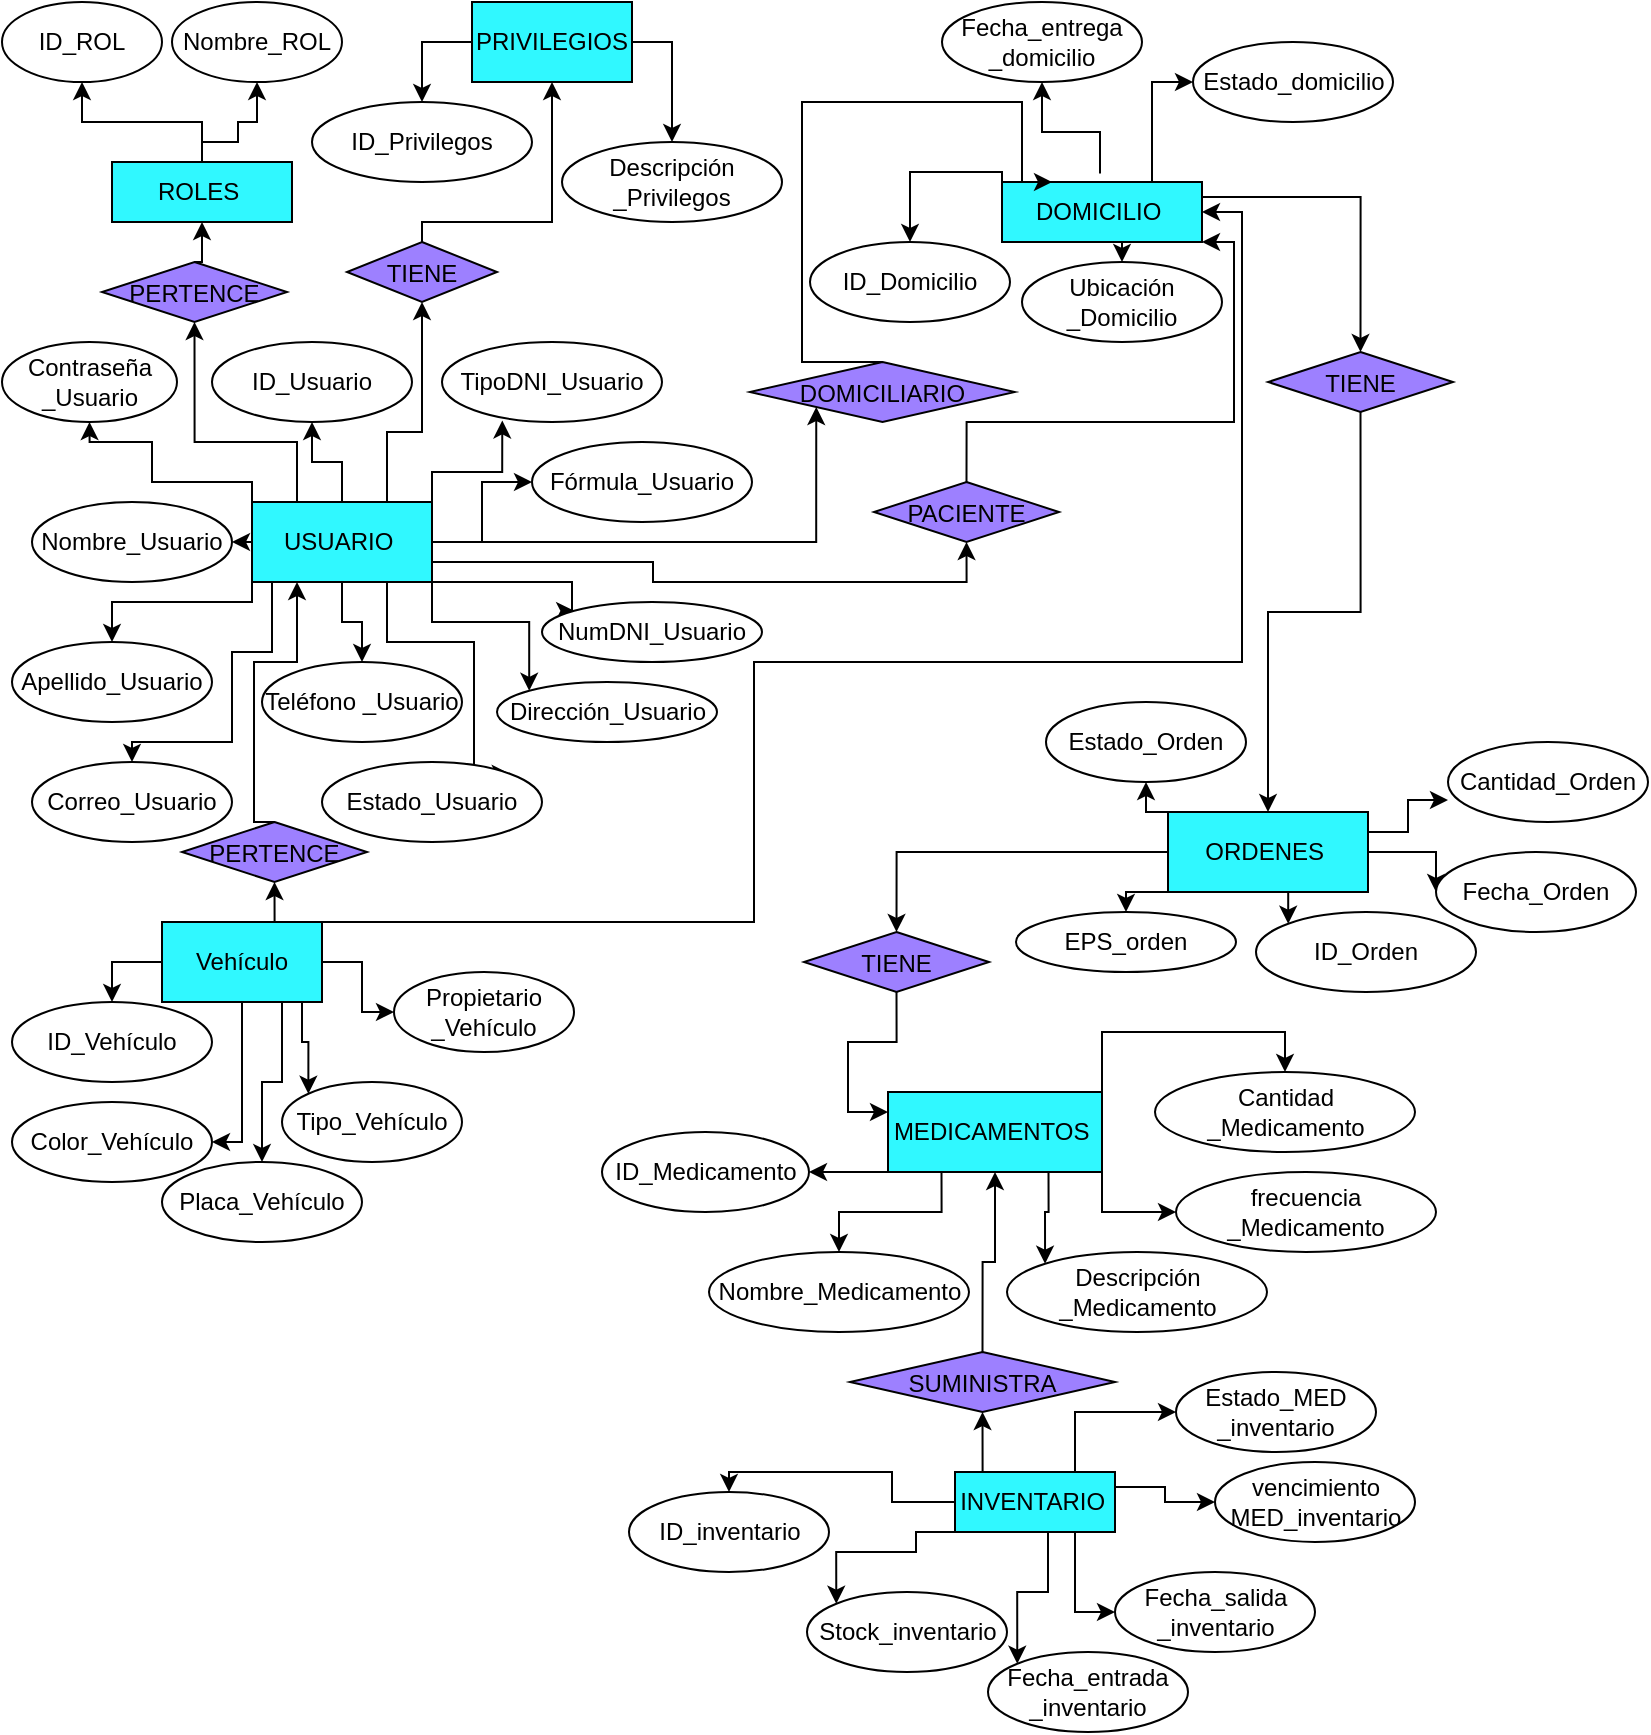 <mxfile version="25.0.1">
  <diagram name="Página-1" id="BkU9QhQUIdd68A8L0P6W">
    <mxGraphModel dx="1105" dy="510" grid="1" gridSize="10" guides="1" tooltips="1" connect="1" arrows="1" fold="1" page="1" pageScale="1" pageWidth="827" pageHeight="1169" math="0" shadow="0">
      <root>
        <mxCell id="0" />
        <mxCell id="1" parent="0" />
        <mxCell id="xaVwnvX1pW1te5dj2mxQ-4" style="edgeStyle=orthogonalEdgeStyle;rounded=0;orthogonalLoop=1;jettySize=auto;html=1;entryX=0.5;entryY=1;entryDx=0;entryDy=0;" parent="1" source="90ok9S_lP7ERI0MDJw1I-1" target="xaVwnvX1pW1te5dj2mxQ-1" edge="1">
          <mxGeometry relative="1" as="geometry">
            <mxPoint x="49" y="110" as="targetPoint" />
          </mxGeometry>
        </mxCell>
        <mxCell id="xaVwnvX1pW1te5dj2mxQ-5" style="edgeStyle=orthogonalEdgeStyle;rounded=0;orthogonalLoop=1;jettySize=auto;html=1;exitX=0.5;exitY=1;exitDx=0;exitDy=0;entryX=0.5;entryY=1;entryDx=0;entryDy=0;" parent="1" source="90ok9S_lP7ERI0MDJw1I-1" target="xaVwnvX1pW1te5dj2mxQ-3" edge="1">
          <mxGeometry relative="1" as="geometry">
            <mxPoint x="134" y="120" as="targetPoint" />
            <Array as="points">
              <mxPoint x="104" y="130" />
              <mxPoint x="122" y="130" />
              <mxPoint x="122" y="120" />
            </Array>
          </mxGeometry>
        </mxCell>
        <mxCell id="90ok9S_lP7ERI0MDJw1I-1" value="ROLES&amp;nbsp;" style="rounded=0;whiteSpace=wrap;html=1;fillColor=#30F8FF;" parent="1" vertex="1">
          <mxGeometry x="59" y="140" width="90" height="30" as="geometry" />
        </mxCell>
        <mxCell id="xaVwnvX1pW1te5dj2mxQ-7" style="edgeStyle=orthogonalEdgeStyle;rounded=0;orthogonalLoop=1;jettySize=auto;html=1;exitX=0.5;exitY=1;exitDx=0;exitDy=0;entryX=0.5;entryY=0;entryDx=0;entryDy=0;" parent="1" source="90ok9S_lP7ERI0MDJw1I-2" target="xaVwnvX1pW1te5dj2mxQ-10" edge="1">
          <mxGeometry relative="1" as="geometry">
            <mxPoint x="174" y="370" as="targetPoint" />
            <Array as="points">
              <mxPoint x="139" y="350" />
              <mxPoint x="139" y="385" />
              <mxPoint x="119" y="385" />
              <mxPoint x="119" y="430" />
              <mxPoint x="69" y="430" />
            </Array>
          </mxGeometry>
        </mxCell>
        <mxCell id="xaVwnvX1pW1te5dj2mxQ-14" style="edgeStyle=orthogonalEdgeStyle;rounded=0;orthogonalLoop=1;jettySize=auto;html=1;exitX=0;exitY=0.5;exitDx=0;exitDy=0;entryX=1;entryY=0.5;entryDx=0;entryDy=0;" parent="1" source="90ok9S_lP7ERI0MDJw1I-2" target="xaVwnvX1pW1te5dj2mxQ-8" edge="1">
          <mxGeometry relative="1" as="geometry" />
        </mxCell>
        <mxCell id="xaVwnvX1pW1te5dj2mxQ-15" style="edgeStyle=orthogonalEdgeStyle;rounded=0;orthogonalLoop=1;jettySize=auto;html=1;exitX=0;exitY=0.75;exitDx=0;exitDy=0;entryX=0.5;entryY=0;entryDx=0;entryDy=0;" parent="1" source="90ok9S_lP7ERI0MDJw1I-2" target="xaVwnvX1pW1te5dj2mxQ-9" edge="1">
          <mxGeometry relative="1" as="geometry">
            <Array as="points">
              <mxPoint x="129" y="360" />
            </Array>
          </mxGeometry>
        </mxCell>
        <mxCell id="xaVwnvX1pW1te5dj2mxQ-17" style="edgeStyle=orthogonalEdgeStyle;rounded=0;orthogonalLoop=1;jettySize=auto;html=1;exitX=0;exitY=0;exitDx=0;exitDy=0;entryX=0.5;entryY=1;entryDx=0;entryDy=0;" parent="1" source="90ok9S_lP7ERI0MDJw1I-2" target="xaVwnvX1pW1te5dj2mxQ-16" edge="1">
          <mxGeometry relative="1" as="geometry">
            <Array as="points">
              <mxPoint x="129" y="300" />
              <mxPoint x="79" y="300" />
              <mxPoint x="79" y="280" />
            </Array>
          </mxGeometry>
        </mxCell>
        <mxCell id="xaVwnvX1pW1te5dj2mxQ-18" style="edgeStyle=orthogonalEdgeStyle;rounded=0;orthogonalLoop=1;jettySize=auto;html=1;exitX=0.5;exitY=0;exitDx=0;exitDy=0;entryX=0.5;entryY=1;entryDx=0;entryDy=0;" parent="1" source="90ok9S_lP7ERI0MDJw1I-2" target="xaVwnvX1pW1te5dj2mxQ-12" edge="1">
          <mxGeometry relative="1" as="geometry" />
        </mxCell>
        <mxCell id="xaVwnvX1pW1te5dj2mxQ-21" style="edgeStyle=orthogonalEdgeStyle;rounded=0;orthogonalLoop=1;jettySize=auto;html=1;exitX=0.5;exitY=1;exitDx=0;exitDy=0;entryX=0.5;entryY=0;entryDx=0;entryDy=0;" parent="1" source="90ok9S_lP7ERI0MDJw1I-2" target="xaVwnvX1pW1te5dj2mxQ-13" edge="1">
          <mxGeometry relative="1" as="geometry" />
        </mxCell>
        <mxCell id="xaVwnvX1pW1te5dj2mxQ-43" style="edgeStyle=orthogonalEdgeStyle;rounded=0;orthogonalLoop=1;jettySize=auto;html=1;exitX=1;exitY=0.5;exitDx=0;exitDy=0;entryX=0;entryY=0.5;entryDx=0;entryDy=0;" parent="1" source="90ok9S_lP7ERI0MDJw1I-2" target="xaVwnvX1pW1te5dj2mxQ-42" edge="1">
          <mxGeometry relative="1" as="geometry">
            <Array as="points">
              <mxPoint x="244" y="330" />
              <mxPoint x="244" y="300" />
            </Array>
          </mxGeometry>
        </mxCell>
        <mxCell id="xaVwnvX1pW1te5dj2mxQ-90" style="edgeStyle=orthogonalEdgeStyle;rounded=0;orthogonalLoop=1;jettySize=auto;html=1;exitX=0.75;exitY=0;exitDx=0;exitDy=0;entryX=0.5;entryY=1;entryDx=0;entryDy=0;" parent="1" source="90ok9S_lP7ERI0MDJw1I-2" target="xaVwnvX1pW1te5dj2mxQ-91" edge="1">
          <mxGeometry relative="1" as="geometry">
            <mxPoint x="314" y="210" as="targetPoint" />
            <Array as="points">
              <mxPoint x="197" y="275" />
              <mxPoint x="214" y="275" />
              <mxPoint x="214" y="210" />
            </Array>
          </mxGeometry>
        </mxCell>
        <mxCell id="xaVwnvX1pW1te5dj2mxQ-99" style="edgeStyle=orthogonalEdgeStyle;rounded=0;orthogonalLoop=1;jettySize=auto;html=1;exitX=0.25;exitY=0;exitDx=0;exitDy=0;entryX=0.5;entryY=1;entryDx=0;entryDy=0;" parent="1" source="90ok9S_lP7ERI0MDJw1I-2" target="xaVwnvX1pW1te5dj2mxQ-95" edge="1">
          <mxGeometry relative="1" as="geometry">
            <Array as="points">
              <mxPoint x="152" y="280" />
              <mxPoint x="100" y="280" />
            </Array>
          </mxGeometry>
        </mxCell>
        <mxCell id="xaVwnvX1pW1te5dj2mxQ-105" style="edgeStyle=orthogonalEdgeStyle;rounded=0;orthogonalLoop=1;jettySize=auto;html=1;exitX=1;exitY=0.75;exitDx=0;exitDy=0;entryX=0.5;entryY=1;entryDx=0;entryDy=0;" parent="1" source="90ok9S_lP7ERI0MDJw1I-2" target="xaVwnvX1pW1te5dj2mxQ-103" edge="1">
          <mxGeometry relative="1" as="geometry" />
        </mxCell>
        <mxCell id="xaVwnvX1pW1te5dj2mxQ-106" style="edgeStyle=orthogonalEdgeStyle;rounded=0;orthogonalLoop=1;jettySize=auto;html=1;exitX=1;exitY=0.75;exitDx=0;exitDy=0;entryX=0;entryY=1;entryDx=0;entryDy=0;" parent="1" source="90ok9S_lP7ERI0MDJw1I-2" target="xaVwnvX1pW1te5dj2mxQ-104" edge="1">
          <mxGeometry relative="1" as="geometry">
            <Array as="points">
              <mxPoint x="219" y="330" />
              <mxPoint x="411" y="330" />
            </Array>
          </mxGeometry>
        </mxCell>
        <mxCell id="wxssQNWGxN7WhbjY_FcK-8" style="edgeStyle=orthogonalEdgeStyle;rounded=0;orthogonalLoop=1;jettySize=auto;html=1;exitX=0.75;exitY=1;exitDx=0;exitDy=0;entryX=1;entryY=0;entryDx=0;entryDy=0;" parent="1" source="90ok9S_lP7ERI0MDJw1I-2" target="xaVwnvX1pW1te5dj2mxQ-26" edge="1">
          <mxGeometry relative="1" as="geometry">
            <Array as="points">
              <mxPoint x="197" y="380" />
              <mxPoint x="240" y="380" />
              <mxPoint x="240" y="446" />
            </Array>
          </mxGeometry>
        </mxCell>
        <mxCell id="wxssQNWGxN7WhbjY_FcK-14" style="edgeStyle=orthogonalEdgeStyle;rounded=0;orthogonalLoop=1;jettySize=auto;html=1;exitX=1;exitY=1;exitDx=0;exitDy=0;entryX=0;entryY=0;entryDx=0;entryDy=0;" parent="1" source="90ok9S_lP7ERI0MDJw1I-2" target="xaVwnvX1pW1te5dj2mxQ-11" edge="1">
          <mxGeometry relative="1" as="geometry">
            <Array as="points">
              <mxPoint x="219" y="370" />
              <mxPoint x="267" y="370" />
            </Array>
          </mxGeometry>
        </mxCell>
        <mxCell id="wxssQNWGxN7WhbjY_FcK-15" style="edgeStyle=orthogonalEdgeStyle;rounded=0;orthogonalLoop=1;jettySize=auto;html=1;exitX=1;exitY=1;exitDx=0;exitDy=0;entryX=0;entryY=0;entryDx=0;entryDy=0;" parent="1" source="90ok9S_lP7ERI0MDJw1I-2" target="xaVwnvX1pW1te5dj2mxQ-19" edge="1">
          <mxGeometry relative="1" as="geometry">
            <Array as="points">
              <mxPoint x="289" y="350" />
            </Array>
          </mxGeometry>
        </mxCell>
        <mxCell id="90ok9S_lP7ERI0MDJw1I-2" value="USUARIO&amp;nbsp;" style="rounded=0;whiteSpace=wrap;html=1;fillColor=#30F8FF;" parent="1" vertex="1">
          <mxGeometry x="129" y="310" width="90" height="40" as="geometry" />
        </mxCell>
        <mxCell id="xaVwnvX1pW1te5dj2mxQ-69" style="edgeStyle=orthogonalEdgeStyle;rounded=0;orthogonalLoop=1;jettySize=auto;html=1;exitX=0;exitY=1;exitDx=0;exitDy=0;entryX=0.5;entryY=0;entryDx=0;entryDy=0;" parent="1" source="90ok9S_lP7ERI0MDJw1I-3" target="xaVwnvX1pW1te5dj2mxQ-68" edge="1">
          <mxGeometry relative="1" as="geometry">
            <Array as="points">
              <mxPoint x="504" y="145" />
              <mxPoint x="458" y="145" />
            </Array>
          </mxGeometry>
        </mxCell>
        <mxCell id="xaVwnvX1pW1te5dj2mxQ-85" style="edgeStyle=orthogonalEdgeStyle;rounded=0;orthogonalLoop=1;jettySize=auto;html=1;exitX=0.5;exitY=1;exitDx=0;exitDy=0;entryX=0.5;entryY=0;entryDx=0;entryDy=0;" parent="1" source="90ok9S_lP7ERI0MDJw1I-3" target="xaVwnvX1pW1te5dj2mxQ-83" edge="1">
          <mxGeometry relative="1" as="geometry" />
        </mxCell>
        <mxCell id="xaVwnvX1pW1te5dj2mxQ-110" style="edgeStyle=orthogonalEdgeStyle;rounded=0;orthogonalLoop=1;jettySize=auto;html=1;exitX=1;exitY=0.25;exitDx=0;exitDy=0;entryX=0.5;entryY=0;entryDx=0;entryDy=0;" parent="1" source="90ok9S_lP7ERI0MDJw1I-3" target="xaVwnvX1pW1te5dj2mxQ-118" edge="1">
          <mxGeometry relative="1" as="geometry">
            <mxPoint x="704" y="210" as="targetPoint" />
          </mxGeometry>
        </mxCell>
        <mxCell id="wxssQNWGxN7WhbjY_FcK-12" style="edgeStyle=orthogonalEdgeStyle;rounded=0;orthogonalLoop=1;jettySize=auto;html=1;exitX=0.75;exitY=0;exitDx=0;exitDy=0;entryX=0;entryY=0.5;entryDx=0;entryDy=0;" parent="1" source="90ok9S_lP7ERI0MDJw1I-3" target="wxssQNWGxN7WhbjY_FcK-11" edge="1">
          <mxGeometry relative="1" as="geometry" />
        </mxCell>
        <mxCell id="90ok9S_lP7ERI0MDJw1I-3" value="DOMICILIO&amp;nbsp;" style="rounded=0;whiteSpace=wrap;html=1;fillColor=#30F8FF;" parent="1" vertex="1">
          <mxGeometry x="504" y="150" width="100" height="30" as="geometry" />
        </mxCell>
        <mxCell id="xaVwnvX1pW1te5dj2mxQ-64" style="edgeStyle=orthogonalEdgeStyle;rounded=0;orthogonalLoop=1;jettySize=auto;html=1;exitX=0.49;exitY=-0.14;exitDx=0;exitDy=0;entryX=0.5;entryY=1;entryDx=0;entryDy=0;exitPerimeter=0;" parent="1" source="90ok9S_lP7ERI0MDJw1I-3" target="xaVwnvX1pW1te5dj2mxQ-63" edge="1">
          <mxGeometry relative="1" as="geometry" />
        </mxCell>
        <mxCell id="xaVwnvX1pW1te5dj2mxQ-40" style="edgeStyle=orthogonalEdgeStyle;rounded=0;orthogonalLoop=1;jettySize=auto;html=1;exitX=0;exitY=0.5;exitDx=0;exitDy=0;entryX=1;entryY=0.5;entryDx=0;entryDy=0;" parent="1" source="90ok9S_lP7ERI0MDJw1I-5" target="xaVwnvX1pW1te5dj2mxQ-38" edge="1">
          <mxGeometry relative="1" as="geometry">
            <Array as="points">
              <mxPoint x="480.5" y="635" />
            </Array>
          </mxGeometry>
        </mxCell>
        <mxCell id="xaVwnvX1pW1te5dj2mxQ-41" style="edgeStyle=orthogonalEdgeStyle;rounded=0;orthogonalLoop=1;jettySize=auto;html=1;exitX=0.25;exitY=1;exitDx=0;exitDy=0;" parent="1" source="90ok9S_lP7ERI0MDJw1I-5" target="xaVwnvX1pW1te5dj2mxQ-39" edge="1">
          <mxGeometry relative="1" as="geometry">
            <mxPoint x="467.5" y="645" as="sourcePoint" />
          </mxGeometry>
        </mxCell>
        <mxCell id="xaVwnvX1pW1te5dj2mxQ-45" style="edgeStyle=orthogonalEdgeStyle;rounded=0;orthogonalLoop=1;jettySize=auto;html=1;exitX=0.75;exitY=1;exitDx=0;exitDy=0;entryX=0;entryY=0;entryDx=0;entryDy=0;" parent="1" source="90ok9S_lP7ERI0MDJw1I-5" target="xaVwnvX1pW1te5dj2mxQ-44" edge="1">
          <mxGeometry relative="1" as="geometry" />
        </mxCell>
        <mxCell id="wxssQNWGxN7WhbjY_FcK-4" style="edgeStyle=orthogonalEdgeStyle;rounded=0;orthogonalLoop=1;jettySize=auto;html=1;exitX=1;exitY=0;exitDx=0;exitDy=0;entryX=0.5;entryY=0;entryDx=0;entryDy=0;" parent="1" source="90ok9S_lP7ERI0MDJw1I-5" target="wxssQNWGxN7WhbjY_FcK-2" edge="1">
          <mxGeometry relative="1" as="geometry">
            <Array as="points">
              <mxPoint x="554" y="575" />
              <mxPoint x="646" y="575" />
            </Array>
          </mxGeometry>
        </mxCell>
        <mxCell id="wxssQNWGxN7WhbjY_FcK-5" style="edgeStyle=orthogonalEdgeStyle;rounded=0;orthogonalLoop=1;jettySize=auto;html=1;exitX=1;exitY=1;exitDx=0;exitDy=0;entryX=0;entryY=0.5;entryDx=0;entryDy=0;" parent="1" source="90ok9S_lP7ERI0MDJw1I-5" target="wxssQNWGxN7WhbjY_FcK-1" edge="1">
          <mxGeometry relative="1" as="geometry" />
        </mxCell>
        <mxCell id="90ok9S_lP7ERI0MDJw1I-5" value="MEDICAMENTOS&amp;nbsp;" style="rounded=0;whiteSpace=wrap;html=1;fillColor=#30F8FF;" parent="1" vertex="1">
          <mxGeometry x="447" y="605" width="107" height="40" as="geometry" />
        </mxCell>
        <mxCell id="xaVwnvX1pW1te5dj2mxQ-48" style="edgeStyle=orthogonalEdgeStyle;rounded=0;orthogonalLoop=1;jettySize=auto;html=1;exitX=0;exitY=0.5;exitDx=0;exitDy=0;entryX=0.5;entryY=0;entryDx=0;entryDy=0;" parent="1" source="90ok9S_lP7ERI0MDJw1I-6" target="xaVwnvX1pW1te5dj2mxQ-46" edge="1">
          <mxGeometry relative="1" as="geometry">
            <Array as="points">
              <mxPoint x="449" y="810" />
              <mxPoint x="449" y="795" />
              <mxPoint x="368" y="795" />
            </Array>
          </mxGeometry>
        </mxCell>
        <mxCell id="xaVwnvX1pW1te5dj2mxQ-49" style="edgeStyle=orthogonalEdgeStyle;rounded=0;orthogonalLoop=1;jettySize=auto;html=1;exitX=0.25;exitY=1;exitDx=0;exitDy=0;entryX=0;entryY=0;entryDx=0;entryDy=0;" parent="1" source="90ok9S_lP7ERI0MDJw1I-6" target="xaVwnvX1pW1te5dj2mxQ-47" edge="1">
          <mxGeometry relative="1" as="geometry">
            <Array as="points">
              <mxPoint x="461" y="825" />
              <mxPoint x="461" y="835" />
              <mxPoint x="421" y="835" />
            </Array>
          </mxGeometry>
        </mxCell>
        <mxCell id="xaVwnvX1pW1te5dj2mxQ-51" style="edgeStyle=orthogonalEdgeStyle;rounded=0;orthogonalLoop=1;jettySize=auto;html=1;exitX=1;exitY=0.75;exitDx=0;exitDy=0;entryX=0;entryY=0;entryDx=0;entryDy=0;" parent="1" source="90ok9S_lP7ERI0MDJw1I-6" target="xaVwnvX1pW1te5dj2mxQ-50" edge="1">
          <mxGeometry relative="1" as="geometry">
            <Array as="points">
              <mxPoint x="527" y="818" />
              <mxPoint x="527" y="855" />
              <mxPoint x="512" y="855" />
            </Array>
          </mxGeometry>
        </mxCell>
        <mxCell id="xaVwnvX1pW1te5dj2mxQ-115" style="edgeStyle=orthogonalEdgeStyle;rounded=0;orthogonalLoop=1;jettySize=auto;html=1;exitX=0.5;exitY=0;exitDx=0;exitDy=0;entryX=0.5;entryY=1;entryDx=0;entryDy=0;" parent="1" source="90ok9S_lP7ERI0MDJw1I-6" target="xaVwnvX1pW1te5dj2mxQ-111" edge="1">
          <mxGeometry relative="1" as="geometry" />
        </mxCell>
        <mxCell id="wxssQNWGxN7WhbjY_FcK-20" style="edgeStyle=orthogonalEdgeStyle;rounded=0;orthogonalLoop=1;jettySize=auto;html=1;exitX=0.75;exitY=1;exitDx=0;exitDy=0;entryX=0;entryY=0.5;entryDx=0;entryDy=0;" parent="1" source="90ok9S_lP7ERI0MDJw1I-6" target="wxssQNWGxN7WhbjY_FcK-17" edge="1">
          <mxGeometry relative="1" as="geometry" />
        </mxCell>
        <mxCell id="wxssQNWGxN7WhbjY_FcK-21" style="edgeStyle=orthogonalEdgeStyle;rounded=0;orthogonalLoop=1;jettySize=auto;html=1;exitX=1;exitY=0.25;exitDx=0;exitDy=0;entryX=0;entryY=0.5;entryDx=0;entryDy=0;" parent="1" source="90ok9S_lP7ERI0MDJw1I-6" target="wxssQNWGxN7WhbjY_FcK-18" edge="1">
          <mxGeometry relative="1" as="geometry" />
        </mxCell>
        <mxCell id="wxssQNWGxN7WhbjY_FcK-23" style="edgeStyle=orthogonalEdgeStyle;rounded=0;orthogonalLoop=1;jettySize=auto;html=1;exitX=0.75;exitY=0;exitDx=0;exitDy=0;entryX=0;entryY=0.5;entryDx=0;entryDy=0;" parent="1" source="90ok9S_lP7ERI0MDJw1I-6" target="wxssQNWGxN7WhbjY_FcK-22" edge="1">
          <mxGeometry relative="1" as="geometry" />
        </mxCell>
        <mxCell id="90ok9S_lP7ERI0MDJw1I-6" value="INVENTARIO&amp;nbsp;" style="rounded=0;whiteSpace=wrap;html=1;fillColor=#30F8FF;" parent="1" vertex="1">
          <mxGeometry x="480.5" y="795" width="80" height="30" as="geometry" />
        </mxCell>
        <mxCell id="xaVwnvX1pW1te5dj2mxQ-59" style="edgeStyle=orthogonalEdgeStyle;rounded=0;orthogonalLoop=1;jettySize=auto;html=1;exitX=0.75;exitY=1;exitDx=0;exitDy=0;entryX=0;entryY=0;entryDx=0;entryDy=0;" parent="1" source="90ok9S_lP7ERI0MDJw1I-7" target="xaVwnvX1pW1te5dj2mxQ-56" edge="1">
          <mxGeometry relative="1" as="geometry" />
        </mxCell>
        <mxCell id="xaVwnvX1pW1te5dj2mxQ-60" style="edgeStyle=orthogonalEdgeStyle;rounded=0;orthogonalLoop=1;jettySize=auto;html=1;exitX=1;exitY=0.5;exitDx=0;exitDy=0;entryX=0;entryY=0.5;entryDx=0;entryDy=0;" parent="1" source="90ok9S_lP7ERI0MDJw1I-7" target="xaVwnvX1pW1te5dj2mxQ-57" edge="1">
          <mxGeometry relative="1" as="geometry" />
        </mxCell>
        <mxCell id="xaVwnvX1pW1te5dj2mxQ-61" style="edgeStyle=orthogonalEdgeStyle;rounded=0;orthogonalLoop=1;jettySize=auto;html=1;exitX=1;exitY=0.25;exitDx=0;exitDy=0;entryX=0;entryY=0.725;entryDx=0;entryDy=0;entryPerimeter=0;" parent="1" source="90ok9S_lP7ERI0MDJw1I-7" target="xaVwnvX1pW1te5dj2mxQ-62" edge="1">
          <mxGeometry relative="1" as="geometry">
            <mxPoint x="721" y="465" as="targetPoint" />
          </mxGeometry>
        </mxCell>
        <mxCell id="xaVwnvX1pW1te5dj2mxQ-123" style="edgeStyle=orthogonalEdgeStyle;rounded=0;orthogonalLoop=1;jettySize=auto;html=1;exitX=0.25;exitY=0;exitDx=0;exitDy=0;entryX=0.5;entryY=1;entryDx=0;entryDy=0;" parent="1" source="90ok9S_lP7ERI0MDJw1I-7" target="xaVwnvX1pW1te5dj2mxQ-124" edge="1">
          <mxGeometry relative="1" as="geometry">
            <mxPoint x="605.667" y="445" as="targetPoint" />
          </mxGeometry>
        </mxCell>
        <mxCell id="wxssQNWGxN7WhbjY_FcK-16" style="edgeStyle=orthogonalEdgeStyle;rounded=0;orthogonalLoop=1;jettySize=auto;html=1;exitX=0;exitY=1;exitDx=0;exitDy=0;entryX=0.5;entryY=0;entryDx=0;entryDy=0;" parent="1" source="90ok9S_lP7ERI0MDJw1I-7" target="xaVwnvX1pW1te5dj2mxQ-55" edge="1">
          <mxGeometry relative="1" as="geometry" />
        </mxCell>
        <mxCell id="f1HJiwLRENyDKbowDYg4-1" style="edgeStyle=orthogonalEdgeStyle;rounded=0;orthogonalLoop=1;jettySize=auto;html=1;exitX=0;exitY=0.5;exitDx=0;exitDy=0;entryX=0.5;entryY=0;entryDx=0;entryDy=0;" parent="1" source="90ok9S_lP7ERI0MDJw1I-7" target="xaVwnvX1pW1te5dj2mxQ-120" edge="1">
          <mxGeometry relative="1" as="geometry" />
        </mxCell>
        <mxCell id="90ok9S_lP7ERI0MDJw1I-7" value="ORDENES&amp;nbsp;" style="rounded=0;whiteSpace=wrap;html=1;fillColor=#30F8FF;" parent="1" vertex="1">
          <mxGeometry x="587" y="465" width="100" height="40" as="geometry" />
        </mxCell>
        <mxCell id="xaVwnvX1pW1te5dj2mxQ-1" value="ID_ROL" style="ellipse;whiteSpace=wrap;html=1;" parent="1" vertex="1">
          <mxGeometry x="4" y="60" width="80" height="40" as="geometry" />
        </mxCell>
        <mxCell id="xaVwnvX1pW1te5dj2mxQ-3" value="Nombre_ROL" style="ellipse;whiteSpace=wrap;html=1;" parent="1" vertex="1">
          <mxGeometry x="89" y="60" width="85" height="40" as="geometry" />
        </mxCell>
        <mxCell id="xaVwnvX1pW1te5dj2mxQ-8" value="Nombre_Usuario" style="ellipse;whiteSpace=wrap;html=1;" parent="1" vertex="1">
          <mxGeometry x="19" y="310" width="100" height="40" as="geometry" />
        </mxCell>
        <mxCell id="xaVwnvX1pW1te5dj2mxQ-9" value="Apellido_Usuario" style="ellipse;whiteSpace=wrap;html=1;" parent="1" vertex="1">
          <mxGeometry x="9" y="380" width="100" height="40" as="geometry" />
        </mxCell>
        <mxCell id="xaVwnvX1pW1te5dj2mxQ-10" value="Correo_Usuario" style="ellipse;whiteSpace=wrap;html=1;" parent="1" vertex="1">
          <mxGeometry x="19" y="440" width="100" height="40" as="geometry" />
        </mxCell>
        <mxCell id="xaVwnvX1pW1te5dj2mxQ-11" value="Dirección_Usuario" style="ellipse;whiteSpace=wrap;html=1;" parent="1" vertex="1">
          <mxGeometry x="251.5" y="400" width="110" height="30" as="geometry" />
        </mxCell>
        <mxCell id="xaVwnvX1pW1te5dj2mxQ-12" value="ID_Usuario" style="ellipse;whiteSpace=wrap;html=1;" parent="1" vertex="1">
          <mxGeometry x="109" y="230" width="100" height="40" as="geometry" />
        </mxCell>
        <mxCell id="xaVwnvX1pW1te5dj2mxQ-13" value="Teléfono _Usuario" style="ellipse;whiteSpace=wrap;html=1;" parent="1" vertex="1">
          <mxGeometry x="134" y="390" width="100" height="40" as="geometry" />
        </mxCell>
        <mxCell id="xaVwnvX1pW1te5dj2mxQ-16" value="Contraseña _Usuario" style="ellipse;whiteSpace=wrap;html=1;" parent="1" vertex="1">
          <mxGeometry x="4" y="230" width="87.5" height="40" as="geometry" />
        </mxCell>
        <mxCell id="xaVwnvX1pW1te5dj2mxQ-19" value="NumDNI_Usuario" style="ellipse;whiteSpace=wrap;html=1;" parent="1" vertex="1">
          <mxGeometry x="274" y="360" width="110" height="30" as="geometry" />
        </mxCell>
        <mxCell id="xaVwnvX1pW1te5dj2mxQ-20" value="TipoDNI_Usuario" style="ellipse;whiteSpace=wrap;html=1;" parent="1" vertex="1">
          <mxGeometry x="224" y="230" width="110" height="40" as="geometry" />
        </mxCell>
        <mxCell id="xaVwnvX1pW1te5dj2mxQ-22" style="edgeStyle=orthogonalEdgeStyle;rounded=0;orthogonalLoop=1;jettySize=auto;html=1;exitX=1;exitY=0.25;exitDx=0;exitDy=0;entryX=0.274;entryY=0.981;entryDx=0;entryDy=0;entryPerimeter=0;" parent="1" source="90ok9S_lP7ERI0MDJw1I-2" target="xaVwnvX1pW1te5dj2mxQ-20" edge="1">
          <mxGeometry relative="1" as="geometry">
            <Array as="points">
              <mxPoint x="219" y="295" />
              <mxPoint x="254" y="295" />
            </Array>
          </mxGeometry>
        </mxCell>
        <mxCell id="xaVwnvX1pW1te5dj2mxQ-26" value="Estado_Usuario" style="ellipse;whiteSpace=wrap;html=1;" parent="1" vertex="1">
          <mxGeometry x="164" y="440" width="110" height="40" as="geometry" />
        </mxCell>
        <mxCell id="xaVwnvX1pW1te5dj2mxQ-33" style="edgeStyle=orthogonalEdgeStyle;rounded=0;orthogonalLoop=1;jettySize=auto;html=1;exitX=0;exitY=0.5;exitDx=0;exitDy=0;entryX=0.5;entryY=0;entryDx=0;entryDy=0;" parent="1" source="xaVwnvX1pW1te5dj2mxQ-29" target="xaVwnvX1pW1te5dj2mxQ-31" edge="1">
          <mxGeometry relative="1" as="geometry">
            <Array as="points">
              <mxPoint x="214" y="80" />
            </Array>
          </mxGeometry>
        </mxCell>
        <mxCell id="xaVwnvX1pW1te5dj2mxQ-37" style="edgeStyle=orthogonalEdgeStyle;rounded=0;orthogonalLoop=1;jettySize=auto;html=1;exitX=1;exitY=0.5;exitDx=0;exitDy=0;entryX=0.5;entryY=0;entryDx=0;entryDy=0;" parent="1" source="xaVwnvX1pW1te5dj2mxQ-29" target="xaVwnvX1pW1te5dj2mxQ-34" edge="1">
          <mxGeometry relative="1" as="geometry">
            <mxPoint x="403" y="126" as="targetPoint" />
            <Array as="points">
              <mxPoint x="339" y="80" />
            </Array>
          </mxGeometry>
        </mxCell>
        <mxCell id="xaVwnvX1pW1te5dj2mxQ-29" value="PRIVILEGIOS" style="rounded=0;whiteSpace=wrap;html=1;fillColor=#30F8FF;" parent="1" vertex="1">
          <mxGeometry x="239" y="60" width="80" height="40" as="geometry" />
        </mxCell>
        <mxCell id="xaVwnvX1pW1te5dj2mxQ-31" value="ID_Privilegos" style="ellipse;whiteSpace=wrap;html=1;" parent="1" vertex="1">
          <mxGeometry x="159" y="110" width="110" height="40" as="geometry" />
        </mxCell>
        <mxCell id="xaVwnvX1pW1te5dj2mxQ-34" value="Descripción _Privilegos" style="ellipse;whiteSpace=wrap;html=1;" parent="1" vertex="1">
          <mxGeometry x="284" y="130" width="110" height="40" as="geometry" />
        </mxCell>
        <mxCell id="xaVwnvX1pW1te5dj2mxQ-38" value="ID_Medicamento" style="ellipse;whiteSpace=wrap;html=1;" parent="1" vertex="1">
          <mxGeometry x="304" y="625" width="103.5" height="40" as="geometry" />
        </mxCell>
        <mxCell id="xaVwnvX1pW1te5dj2mxQ-39" value="Nombre_Medicamento" style="ellipse;whiteSpace=wrap;html=1;" parent="1" vertex="1">
          <mxGeometry x="357.5" y="685" width="130" height="40" as="geometry" />
        </mxCell>
        <mxCell id="xaVwnvX1pW1te5dj2mxQ-42" value="Fórmula_Usuario" style="ellipse;whiteSpace=wrap;html=1;" parent="1" vertex="1">
          <mxGeometry x="269" y="280" width="110" height="40" as="geometry" />
        </mxCell>
        <mxCell id="xaVwnvX1pW1te5dj2mxQ-44" value="Descripción _Medicamento" style="ellipse;whiteSpace=wrap;html=1;" parent="1" vertex="1">
          <mxGeometry x="506.5" y="685" width="130" height="40" as="geometry" />
        </mxCell>
        <mxCell id="xaVwnvX1pW1te5dj2mxQ-46" value="ID_inventario" style="ellipse;whiteSpace=wrap;html=1;" parent="1" vertex="1">
          <mxGeometry x="317.5" y="805" width="100" height="40" as="geometry" />
        </mxCell>
        <mxCell id="xaVwnvX1pW1te5dj2mxQ-47" value="Stock_inventario" style="ellipse;whiteSpace=wrap;html=1;" parent="1" vertex="1">
          <mxGeometry x="406.5" y="855" width="100" height="40" as="geometry" />
        </mxCell>
        <mxCell id="xaVwnvX1pW1te5dj2mxQ-50" value="Fecha_entrada&lt;div&gt;_inventario&lt;/div&gt;" style="ellipse;whiteSpace=wrap;html=1;" parent="1" vertex="1">
          <mxGeometry x="497" y="885" width="100" height="40" as="geometry" />
        </mxCell>
        <mxCell id="xaVwnvX1pW1te5dj2mxQ-55" value="EPS_orden" style="ellipse;whiteSpace=wrap;html=1;" parent="1" vertex="1">
          <mxGeometry x="511" y="515" width="110" height="30" as="geometry" />
        </mxCell>
        <mxCell id="xaVwnvX1pW1te5dj2mxQ-56" value="ID&lt;span style=&quot;background-color: initial;&quot;&gt;_Orden&lt;/span&gt;" style="ellipse;whiteSpace=wrap;html=1;" parent="1" vertex="1">
          <mxGeometry x="631" y="515" width="110" height="40" as="geometry" />
        </mxCell>
        <mxCell id="xaVwnvX1pW1te5dj2mxQ-57" value="Fecha_Orden" style="ellipse;whiteSpace=wrap;html=1;" parent="1" vertex="1">
          <mxGeometry x="721" y="485" width="100" height="40" as="geometry" />
        </mxCell>
        <mxCell id="xaVwnvX1pW1te5dj2mxQ-62" value="Cantidad_Orden" style="ellipse;whiteSpace=wrap;html=1;" parent="1" vertex="1">
          <mxGeometry x="727" y="430" width="100" height="40" as="geometry" />
        </mxCell>
        <mxCell id="xaVwnvX1pW1te5dj2mxQ-63" value="Fecha_entrega _domicilio" style="ellipse;whiteSpace=wrap;html=1;" parent="1" vertex="1">
          <mxGeometry x="474" y="60" width="100" height="40" as="geometry" />
        </mxCell>
        <mxCell id="xaVwnvX1pW1te5dj2mxQ-68" value="ID_Domicilio" style="ellipse;whiteSpace=wrap;html=1;" parent="1" vertex="1">
          <mxGeometry x="408" y="180" width="100" height="40" as="geometry" />
        </mxCell>
        <mxCell id="xaVwnvX1pW1te5dj2mxQ-75" style="edgeStyle=orthogonalEdgeStyle;rounded=0;orthogonalLoop=1;jettySize=auto;html=1;exitX=0;exitY=0.75;exitDx=0;exitDy=0;entryX=0.5;entryY=0;entryDx=0;entryDy=0;" parent="1" source="xaVwnvX1pW1te5dj2mxQ-71" target="xaVwnvX1pW1te5dj2mxQ-72" edge="1">
          <mxGeometry relative="1" as="geometry">
            <mxPoint x="74" y="560" as="targetPoint" />
            <Array as="points">
              <mxPoint x="84" y="540" />
              <mxPoint x="59" y="540" />
            </Array>
          </mxGeometry>
        </mxCell>
        <mxCell id="xaVwnvX1pW1te5dj2mxQ-76" style="edgeStyle=orthogonalEdgeStyle;rounded=0;orthogonalLoop=1;jettySize=auto;html=1;exitX=0.5;exitY=1;exitDx=0;exitDy=0;entryX=1;entryY=0.5;entryDx=0;entryDy=0;" parent="1" source="xaVwnvX1pW1te5dj2mxQ-71" target="xaVwnvX1pW1te5dj2mxQ-73" edge="1">
          <mxGeometry relative="1" as="geometry">
            <Array as="points">
              <mxPoint x="124" y="630" />
            </Array>
          </mxGeometry>
        </mxCell>
        <mxCell id="xaVwnvX1pW1te5dj2mxQ-79" style="edgeStyle=orthogonalEdgeStyle;rounded=0;orthogonalLoop=1;jettySize=auto;html=1;exitX=0.75;exitY=1;exitDx=0;exitDy=0;entryX=0.5;entryY=0;entryDx=0;entryDy=0;" parent="1" source="xaVwnvX1pW1te5dj2mxQ-71" target="xaVwnvX1pW1te5dj2mxQ-74" edge="1">
          <mxGeometry relative="1" as="geometry" />
        </mxCell>
        <mxCell id="xaVwnvX1pW1te5dj2mxQ-80" style="edgeStyle=orthogonalEdgeStyle;rounded=0;orthogonalLoop=1;jettySize=auto;html=1;exitX=1;exitY=1;exitDx=0;exitDy=0;entryX=0;entryY=0;entryDx=0;entryDy=0;" parent="1" source="xaVwnvX1pW1te5dj2mxQ-71" target="xaVwnvX1pW1te5dj2mxQ-78" edge="1">
          <mxGeometry relative="1" as="geometry">
            <Array as="points">
              <mxPoint x="154" y="560" />
              <mxPoint x="154" y="580" />
              <mxPoint x="157" y="580" />
            </Array>
          </mxGeometry>
        </mxCell>
        <mxCell id="xaVwnvX1pW1te5dj2mxQ-82" style="edgeStyle=orthogonalEdgeStyle;rounded=0;orthogonalLoop=1;jettySize=auto;html=1;exitX=1;exitY=0.5;exitDx=0;exitDy=0;entryX=0;entryY=0.5;entryDx=0;entryDy=0;" parent="1" source="xaVwnvX1pW1te5dj2mxQ-71" target="xaVwnvX1pW1te5dj2mxQ-81" edge="1">
          <mxGeometry relative="1" as="geometry" />
        </mxCell>
        <mxCell id="f1HJiwLRENyDKbowDYg4-3" style="edgeStyle=orthogonalEdgeStyle;rounded=0;orthogonalLoop=1;jettySize=auto;html=1;exitX=0.5;exitY=0;exitDx=0;exitDy=0;entryX=0.5;entryY=1;entryDx=0;entryDy=0;" parent="1" source="xaVwnvX1pW1te5dj2mxQ-71" target="xaVwnvX1pW1te5dj2mxQ-98" edge="1">
          <mxGeometry relative="1" as="geometry" />
        </mxCell>
        <mxCell id="-d-9eX-zTRfMaXtMeeFP-2" style="edgeStyle=orthogonalEdgeStyle;rounded=0;orthogonalLoop=1;jettySize=auto;html=1;exitX=1;exitY=0;exitDx=0;exitDy=0;entryX=1;entryY=0.5;entryDx=0;entryDy=0;" parent="1" source="xaVwnvX1pW1te5dj2mxQ-71" target="90ok9S_lP7ERI0MDJw1I-3" edge="1">
          <mxGeometry relative="1" as="geometry">
            <Array as="points">
              <mxPoint x="380" y="520" />
              <mxPoint x="380" y="390" />
              <mxPoint x="624" y="390" />
              <mxPoint x="624" y="165" />
            </Array>
          </mxGeometry>
        </mxCell>
        <mxCell id="xaVwnvX1pW1te5dj2mxQ-71" value="Vehículo" style="rounded=0;whiteSpace=wrap;html=1;fillColor=#30F8FF;" parent="1" vertex="1">
          <mxGeometry x="84" y="520" width="80" height="40" as="geometry" />
        </mxCell>
        <mxCell id="xaVwnvX1pW1te5dj2mxQ-72" value="ID_Vehículo" style="ellipse;whiteSpace=wrap;html=1;" parent="1" vertex="1">
          <mxGeometry x="9" y="560" width="100" height="40" as="geometry" />
        </mxCell>
        <mxCell id="xaVwnvX1pW1te5dj2mxQ-73" value="Color_Vehículo" style="ellipse;whiteSpace=wrap;html=1;" parent="1" vertex="1">
          <mxGeometry x="9" y="610" width="100" height="40" as="geometry" />
        </mxCell>
        <mxCell id="xaVwnvX1pW1te5dj2mxQ-74" value="Placa_Vehículo" style="ellipse;whiteSpace=wrap;html=1;" parent="1" vertex="1">
          <mxGeometry x="84" y="640" width="100" height="40" as="geometry" />
        </mxCell>
        <mxCell id="xaVwnvX1pW1te5dj2mxQ-78" value="Tipo_Vehículo" style="ellipse;whiteSpace=wrap;html=1;" parent="1" vertex="1">
          <mxGeometry x="144" y="600" width="90" height="40" as="geometry" />
        </mxCell>
        <mxCell id="xaVwnvX1pW1te5dj2mxQ-81" value="Propietario _Vehículo" style="ellipse;whiteSpace=wrap;html=1;" parent="1" vertex="1">
          <mxGeometry x="200" y="545" width="90" height="40" as="geometry" />
        </mxCell>
        <mxCell id="xaVwnvX1pW1te5dj2mxQ-83" value="Ubicación _Domicilio" style="ellipse;whiteSpace=wrap;html=1;" parent="1" vertex="1">
          <mxGeometry x="514" y="190" width="100" height="40" as="geometry" />
        </mxCell>
        <mxCell id="xaVwnvX1pW1te5dj2mxQ-92" style="edgeStyle=orthogonalEdgeStyle;rounded=0;orthogonalLoop=1;jettySize=auto;html=1;exitX=0.5;exitY=0;exitDx=0;exitDy=0;" parent="1" source="xaVwnvX1pW1te5dj2mxQ-91" target="xaVwnvX1pW1te5dj2mxQ-29" edge="1">
          <mxGeometry relative="1" as="geometry">
            <mxPoint x="264" y="200" as="sourcePoint" />
            <Array as="points">
              <mxPoint x="214" y="170" />
              <mxPoint x="279" y="170" />
            </Array>
          </mxGeometry>
        </mxCell>
        <mxCell id="xaVwnvX1pW1te5dj2mxQ-91" value="TIENE" style="rhombus;fillColor=#9D80FF;" parent="1" vertex="1">
          <mxGeometry x="176.5" y="180" width="75" height="30" as="geometry" />
        </mxCell>
        <mxCell id="xaVwnvX1pW1te5dj2mxQ-100" style="edgeStyle=orthogonalEdgeStyle;rounded=0;orthogonalLoop=1;jettySize=auto;html=1;exitX=0.5;exitY=0;exitDx=0;exitDy=0;entryX=0.5;entryY=1;entryDx=0;entryDy=0;" parent="1" source="xaVwnvX1pW1te5dj2mxQ-95" target="90ok9S_lP7ERI0MDJw1I-1" edge="1">
          <mxGeometry relative="1" as="geometry" />
        </mxCell>
        <mxCell id="xaVwnvX1pW1te5dj2mxQ-95" value="PERTENCE" style="rhombus;fillColor=#9D80FF;" parent="1" vertex="1">
          <mxGeometry x="54" y="190" width="92.5" height="30" as="geometry" />
        </mxCell>
        <mxCell id="f1HJiwLRENyDKbowDYg4-4" style="edgeStyle=orthogonalEdgeStyle;rounded=0;orthogonalLoop=1;jettySize=auto;html=1;exitX=0.5;exitY=0;exitDx=0;exitDy=0;entryX=0.25;entryY=1;entryDx=0;entryDy=0;" parent="1" source="xaVwnvX1pW1te5dj2mxQ-98" target="90ok9S_lP7ERI0MDJw1I-2" edge="1">
          <mxGeometry relative="1" as="geometry">
            <Array as="points">
              <mxPoint x="130" y="470" />
              <mxPoint x="130" y="390" />
              <mxPoint x="152" y="390" />
            </Array>
          </mxGeometry>
        </mxCell>
        <mxCell id="xaVwnvX1pW1te5dj2mxQ-98" value="PERTENCE" style="rhombus;fillColor=#9D80FF;" parent="1" vertex="1">
          <mxGeometry x="94" y="470" width="92.5" height="30" as="geometry" />
        </mxCell>
        <mxCell id="xaVwnvX1pW1te5dj2mxQ-108" style="edgeStyle=orthogonalEdgeStyle;rounded=0;orthogonalLoop=1;jettySize=auto;html=1;exitX=0.5;exitY=0;exitDx=0;exitDy=0;entryX=1;entryY=1;entryDx=0;entryDy=0;" parent="1" source="xaVwnvX1pW1te5dj2mxQ-103" target="90ok9S_lP7ERI0MDJw1I-3" edge="1">
          <mxGeometry relative="1" as="geometry">
            <Array as="points">
              <mxPoint x="486" y="270" />
              <mxPoint x="620" y="270" />
              <mxPoint x="620" y="180" />
            </Array>
          </mxGeometry>
        </mxCell>
        <mxCell id="xaVwnvX1pW1te5dj2mxQ-103" value="PACIENTE" style="rhombus;fillColor=#9D80FF;" parent="1" vertex="1">
          <mxGeometry x="440" y="300" width="92.5" height="30" as="geometry" />
        </mxCell>
        <mxCell id="xaVwnvX1pW1te5dj2mxQ-107" style="edgeStyle=orthogonalEdgeStyle;rounded=0;orthogonalLoop=1;jettySize=auto;html=1;exitX=0.5;exitY=0;exitDx=0;exitDy=0;entryX=0.25;entryY=0;entryDx=0;entryDy=0;" parent="1" source="xaVwnvX1pW1te5dj2mxQ-104" target="90ok9S_lP7ERI0MDJw1I-3" edge="1">
          <mxGeometry relative="1" as="geometry">
            <Array as="points">
              <mxPoint x="404" y="240" />
              <mxPoint x="404" y="110" />
              <mxPoint x="514" y="110" />
              <mxPoint x="514" y="150" />
            </Array>
          </mxGeometry>
        </mxCell>
        <mxCell id="xaVwnvX1pW1te5dj2mxQ-104" value="DOMICILIARIO" style="rhombus;fillColor=#9D80FF;" parent="1" vertex="1">
          <mxGeometry x="378" y="240" width="132.5" height="30" as="geometry" />
        </mxCell>
        <mxCell id="wxssQNWGxN7WhbjY_FcK-6" style="edgeStyle=orthogonalEdgeStyle;rounded=0;orthogonalLoop=1;jettySize=auto;html=1;exitX=0.5;exitY=0;exitDx=0;exitDy=0;entryX=0.5;entryY=1;entryDx=0;entryDy=0;" parent="1" source="xaVwnvX1pW1te5dj2mxQ-111" target="90ok9S_lP7ERI0MDJw1I-5" edge="1">
          <mxGeometry relative="1" as="geometry" />
        </mxCell>
        <mxCell id="xaVwnvX1pW1te5dj2mxQ-111" value="SUMINISTRA" style="rhombus;fillColor=#9D80FF;" parent="1" vertex="1">
          <mxGeometry x="428" y="735" width="132.5" height="30" as="geometry" />
        </mxCell>
        <mxCell id="-d-9eX-zTRfMaXtMeeFP-1" style="edgeStyle=orthogonalEdgeStyle;rounded=0;orthogonalLoop=1;jettySize=auto;html=1;exitX=0.5;exitY=1;exitDx=0;exitDy=0;entryX=0.5;entryY=0;entryDx=0;entryDy=0;" parent="1" source="xaVwnvX1pW1te5dj2mxQ-118" target="90ok9S_lP7ERI0MDJw1I-7" edge="1">
          <mxGeometry relative="1" as="geometry" />
        </mxCell>
        <mxCell id="xaVwnvX1pW1te5dj2mxQ-118" value="TIENE" style="rhombus;fillColor=#9D80FF;" parent="1" vertex="1">
          <mxGeometry x="637" y="235" width="92.5" height="30" as="geometry" />
        </mxCell>
        <mxCell id="f1HJiwLRENyDKbowDYg4-2" style="edgeStyle=orthogonalEdgeStyle;rounded=0;orthogonalLoop=1;jettySize=auto;html=1;exitX=0.5;exitY=1;exitDx=0;exitDy=0;entryX=0;entryY=0.25;entryDx=0;entryDy=0;" parent="1" source="xaVwnvX1pW1te5dj2mxQ-120" target="90ok9S_lP7ERI0MDJw1I-5" edge="1">
          <mxGeometry relative="1" as="geometry" />
        </mxCell>
        <mxCell id="xaVwnvX1pW1te5dj2mxQ-120" value="TIENE" style="rhombus;fillColor=#9D80FF;" parent="1" vertex="1">
          <mxGeometry x="405" y="525" width="92.5" height="30" as="geometry" />
        </mxCell>
        <mxCell id="xaVwnvX1pW1te5dj2mxQ-124" value="Estado_Orden" style="ellipse;whiteSpace=wrap;html=1;" parent="1" vertex="1">
          <mxGeometry x="526" y="410" width="100" height="40" as="geometry" />
        </mxCell>
        <mxCell id="wxssQNWGxN7WhbjY_FcK-1" value="frecuencia _Medicamento" style="ellipse;whiteSpace=wrap;html=1;" parent="1" vertex="1">
          <mxGeometry x="591" y="645" width="130" height="40" as="geometry" />
        </mxCell>
        <mxCell id="wxssQNWGxN7WhbjY_FcK-2" value="Cantidad _Medicamento" style="ellipse;whiteSpace=wrap;html=1;" parent="1" vertex="1">
          <mxGeometry x="580.5" y="595" width="130" height="40" as="geometry" />
        </mxCell>
        <mxCell id="wxssQNWGxN7WhbjY_FcK-11" value="Estado_domicilio" style="ellipse;whiteSpace=wrap;html=1;" parent="1" vertex="1">
          <mxGeometry x="599.5" y="80" width="100" height="40" as="geometry" />
        </mxCell>
        <mxCell id="wxssQNWGxN7WhbjY_FcK-17" value="Fecha_salida&lt;div&gt;_inventario&lt;/div&gt;" style="ellipse;whiteSpace=wrap;html=1;" parent="1" vertex="1">
          <mxGeometry x="560.5" y="845" width="100" height="40" as="geometry" />
        </mxCell>
        <mxCell id="wxssQNWGxN7WhbjY_FcK-18" value="&lt;div&gt;vencimiento&lt;/div&gt;&lt;div&gt;&lt;span style=&quot;background-color: initial;&quot;&gt;MED&lt;/span&gt;&lt;span style=&quot;background-color: initial;&quot;&gt;_inventario&lt;/span&gt;&lt;/div&gt;" style="ellipse;whiteSpace=wrap;html=1;" parent="1" vertex="1">
          <mxGeometry x="610.5" y="790" width="100" height="40" as="geometry" />
        </mxCell>
        <mxCell id="wxssQNWGxN7WhbjY_FcK-22" value="Estado_MED&lt;div&gt;_inventario&lt;/div&gt;" style="ellipse;whiteSpace=wrap;html=1;" parent="1" vertex="1">
          <mxGeometry x="591" y="745" width="100" height="40" as="geometry" />
        </mxCell>
      </root>
    </mxGraphModel>
  </diagram>
</mxfile>
